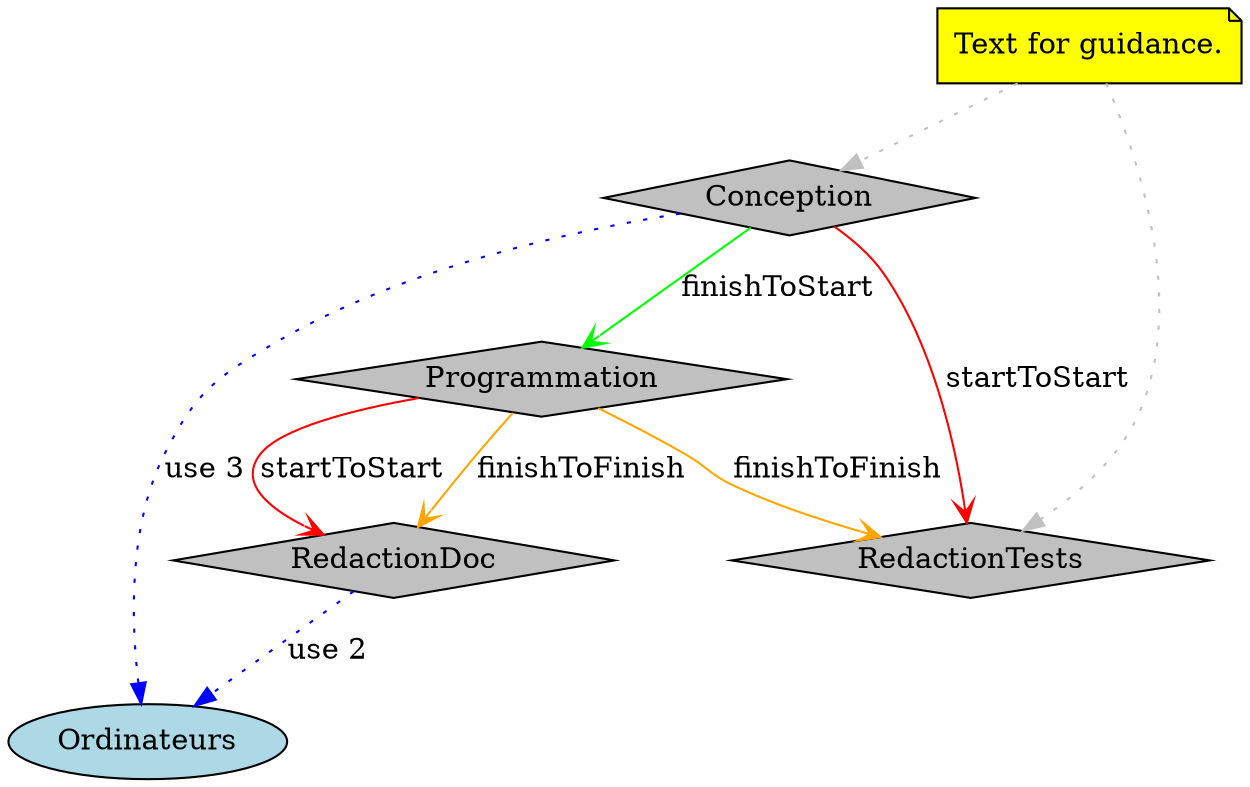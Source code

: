 digraph spdl_valid_model {

  // WorkDefinitions
    Conception [shape=diamond style=filled fillcolor=gray];
    RedactionDoc [shape=diamond style=filled fillcolor=gray];
    Programmation [shape=diamond style=filled fillcolor=gray];
    RedactionTests [shape=diamond style=filled fillcolor=gray];

  // WorkSequences
    Conception -> RedactionTests [label="startToStart" arrowhead=vee color=red];
    Conception -> Programmation [label="finishToStart" arrowhead=vee color=green];
    Programmation -> RedactionDoc [label="finishToFinish" arrowhead=vee color=orange];
    Programmation -> RedactionTests [label="finishToFinish" arrowhead=vee color=orange];
    Programmation -> RedactionDoc [label="startToStart" arrowhead=vee color=red];

  // Ressources
    "res_Ordinateurs" [label="Ordinateurs" shape=ellipse style=filled fillcolor=lightblue];

  // UseRessources
      Conception -> "res_Ordinateurs" [label="use 3" style=dotted color=blue];
      RedactionDoc -> "res_Ordinateurs" [label="use 2" style=dotted color=blue];

  // Guidances
    "guide_Text_for_guidance_" [label="Text for guidance." shape=note style=filled fillcolor=yellow];
        "guide_Text_for_guidance_" -> "Conception" [style=dotted color=gray];
        "guide_Text_for_guidance_" -> "RedactionTests" [style=dotted color=gray];
}
